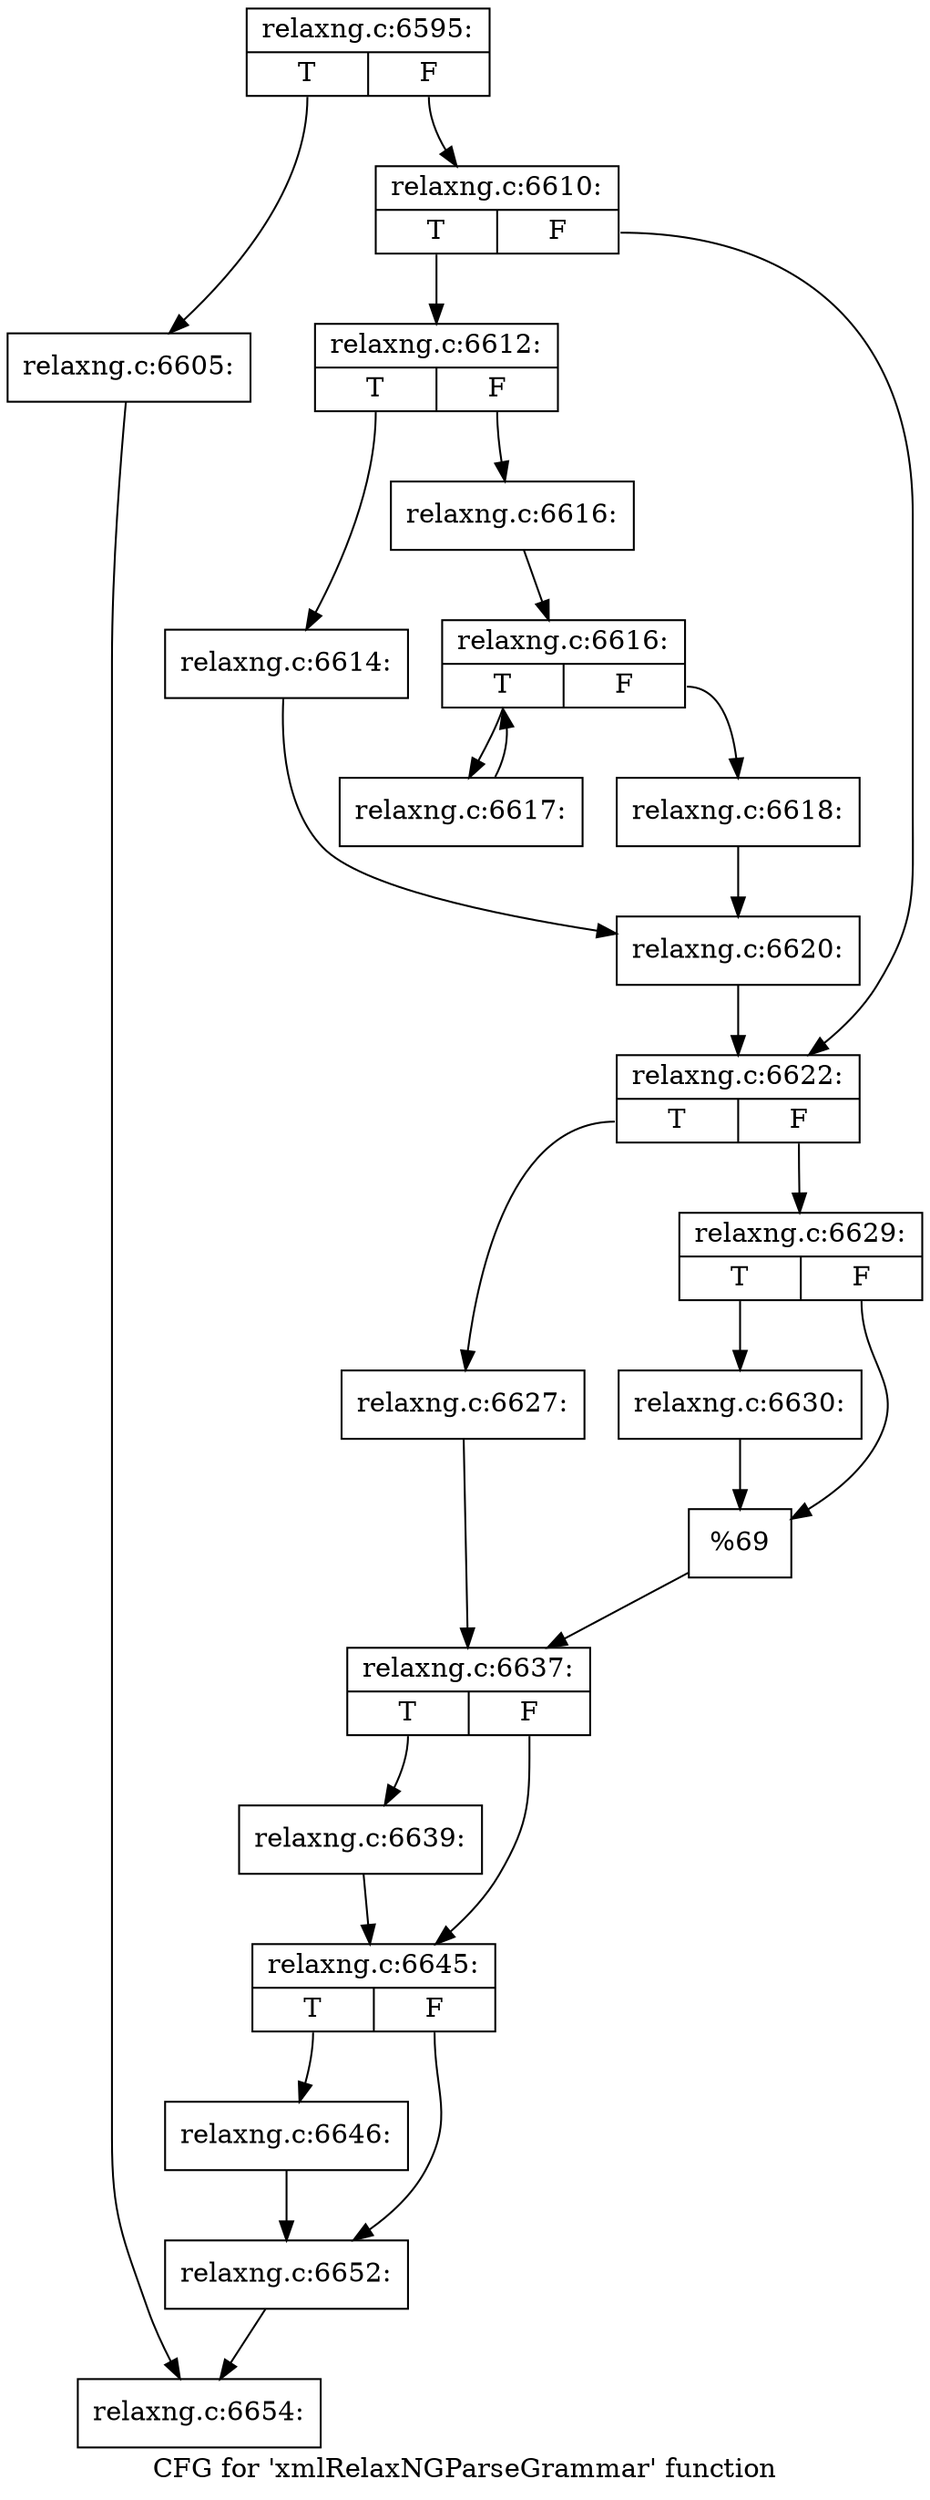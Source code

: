 digraph "CFG for 'xmlRelaxNGParseGrammar' function" {
	label="CFG for 'xmlRelaxNGParseGrammar' function";

	Node0x555e9c3bb850 [shape=record,label="{relaxng.c:6595:|{<s0>T|<s1>F}}"];
	Node0x555e9c3bb850:s0 -> Node0x555e9c3bdce0;
	Node0x555e9c3bb850:s1 -> Node0x555e9c3bdd30;
	Node0x555e9c3bdce0 [shape=record,label="{relaxng.c:6605:}"];
	Node0x555e9c3bdce0 -> Node0x555e9c3bc920;
	Node0x555e9c3bdd30 [shape=record,label="{relaxng.c:6610:|{<s0>T|<s1>F}}"];
	Node0x555e9c3bdd30:s0 -> Node0x555e9c3be420;
	Node0x555e9c3bdd30:s1 -> Node0x555e9c3be470;
	Node0x555e9c3be420 [shape=record,label="{relaxng.c:6612:|{<s0>T|<s1>F}}"];
	Node0x555e9c3be420:s0 -> Node0x555e9c3beb90;
	Node0x555e9c3be420:s1 -> Node0x555e9c3bec30;
	Node0x555e9c3beb90 [shape=record,label="{relaxng.c:6614:}"];
	Node0x555e9c3beb90 -> Node0x555e9c3bebe0;
	Node0x555e9c3bec30 [shape=record,label="{relaxng.c:6616:}"];
	Node0x555e9c3bec30 -> Node0x555e9c3bf420;
	Node0x555e9c3bf420 [shape=record,label="{relaxng.c:6616:|{<s0>T|<s1>F}}"];
	Node0x555e9c3bf420:s0 -> Node0x555e9c3c0160;
	Node0x555e9c3bf420:s1 -> Node0x555e9c3bfe50;
	Node0x555e9c3c0160 [shape=record,label="{relaxng.c:6617:}"];
	Node0x555e9c3c0160 -> Node0x555e9c3bf420;
	Node0x555e9c3bfe50 [shape=record,label="{relaxng.c:6618:}"];
	Node0x555e9c3bfe50 -> Node0x555e9c3bebe0;
	Node0x555e9c3bebe0 [shape=record,label="{relaxng.c:6620:}"];
	Node0x555e9c3bebe0 -> Node0x555e9c3be470;
	Node0x555e9c3be470 [shape=record,label="{relaxng.c:6622:|{<s0>T|<s1>F}}"];
	Node0x555e9c3be470:s0 -> Node0x555e9c3c19e0;
	Node0x555e9c3be470:s1 -> Node0x555e9c3c1a80;
	Node0x555e9c3c19e0 [shape=record,label="{relaxng.c:6627:}"];
	Node0x555e9c3c19e0 -> Node0x555e9c3c1a30;
	Node0x555e9c3c1a80 [shape=record,label="{relaxng.c:6629:|{<s0>T|<s1>F}}"];
	Node0x555e9c3c1a80:s0 -> Node0x555e9c3c2410;
	Node0x555e9c3c1a80:s1 -> Node0x555e9c3c2460;
	Node0x555e9c3c2410 [shape=record,label="{relaxng.c:6630:}"];
	Node0x555e9c3c2410 -> Node0x555e9c3c2460;
	Node0x555e9c3c2460 [shape=record,label="{%69}"];
	Node0x555e9c3c2460 -> Node0x555e9c3c1a30;
	Node0x555e9c3c1a30 [shape=record,label="{relaxng.c:6637:|{<s0>T|<s1>F}}"];
	Node0x555e9c3c1a30:s0 -> Node0x555e9c3c3480;
	Node0x555e9c3c1a30:s1 -> Node0x555e9c3c34d0;
	Node0x555e9c3c3480 [shape=record,label="{relaxng.c:6639:}"];
	Node0x555e9c3c3480 -> Node0x555e9c3c34d0;
	Node0x555e9c3c34d0 [shape=record,label="{relaxng.c:6645:|{<s0>T|<s1>F}}"];
	Node0x555e9c3c34d0:s0 -> Node0x555e9c3c3370;
	Node0x555e9c3c34d0:s1 -> Node0x555e9c3c3ee0;
	Node0x555e9c3c3370 [shape=record,label="{relaxng.c:6646:}"];
	Node0x555e9c3c3370 -> Node0x555e9c3c3ee0;
	Node0x555e9c3c3ee0 [shape=record,label="{relaxng.c:6652:}"];
	Node0x555e9c3c3ee0 -> Node0x555e9c3bc920;
	Node0x555e9c3bc920 [shape=record,label="{relaxng.c:6654:}"];
}
